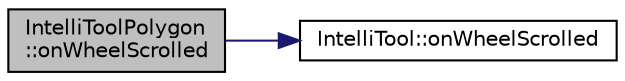 digraph "IntelliToolPolygon::onWheelScrolled"
{
 // LATEX_PDF_SIZE
  edge [fontname="Helvetica",fontsize="10",labelfontname="Helvetica",labelfontsize="10"];
  node [fontname="Helvetica",fontsize="10",shape=record];
  rankdir="LR";
  Node1 [label="IntelliToolPolygon\l::onWheelScrolled",height=0.2,width=0.4,color="black", fillcolor="grey75", style="filled", fontcolor="black",tooltip="A function managing the scroll event. CHanging the lineWidth relative to value."];
  Node1 -> Node2 [color="midnightblue",fontsize="10",style="solid",fontname="Helvetica"];
  Node2 [label="IntelliTool::onWheelScrolled",height=0.2,width=0.4,color="black", fillcolor="white", style="filled",URL="$class_intelli_tool.html#a4dccfd4460255ccb866f336406a33574",tooltip="A function managing the scroll event. A positive value means scrolling outwards. Call this in child c..."];
}
